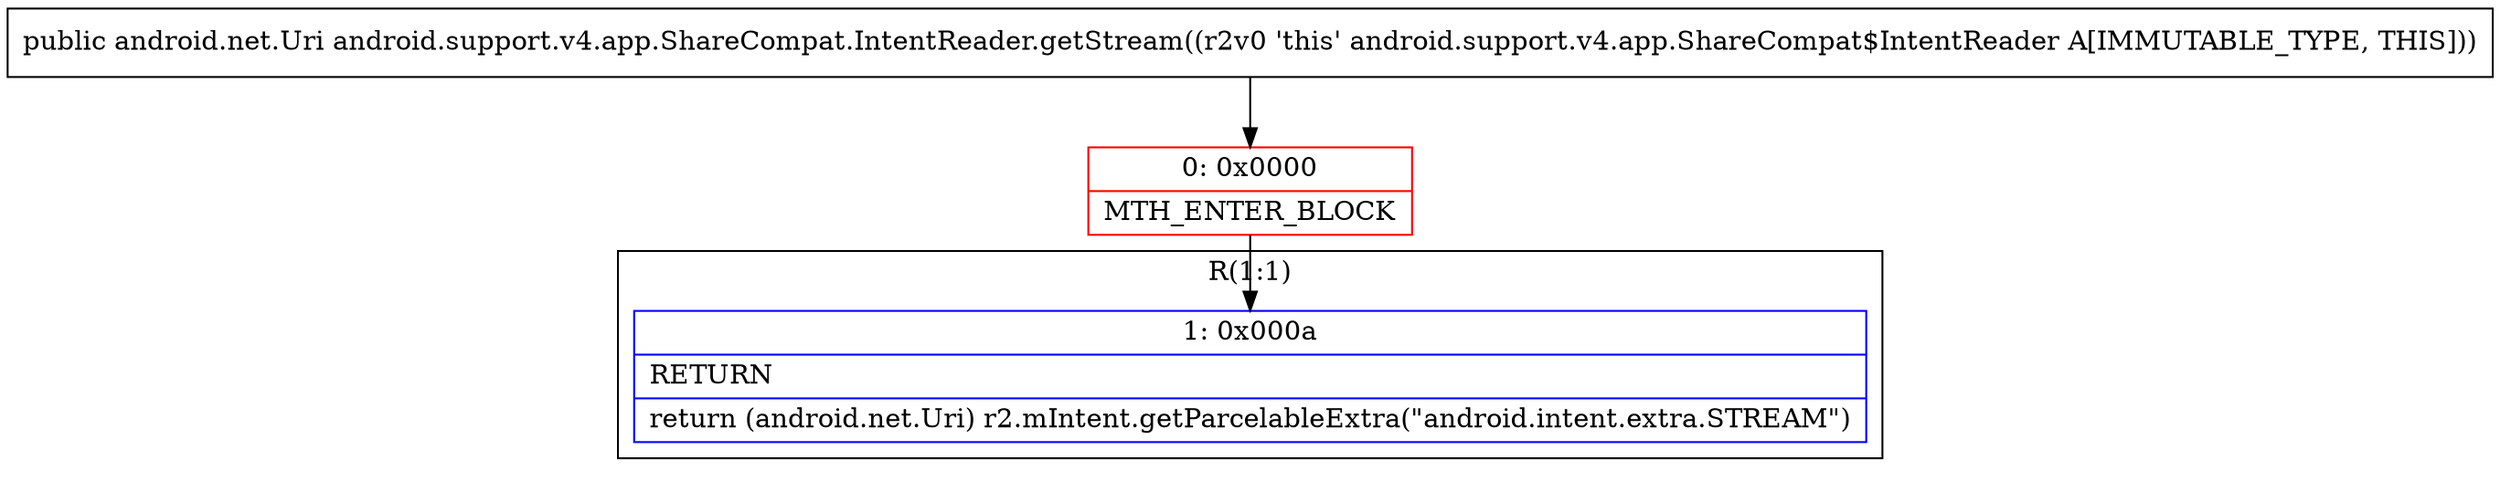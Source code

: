 digraph "CFG forandroid.support.v4.app.ShareCompat.IntentReader.getStream()Landroid\/net\/Uri;" {
subgraph cluster_Region_826234735 {
label = "R(1:1)";
node [shape=record,color=blue];
Node_1 [shape=record,label="{1\:\ 0x000a|RETURN\l|return (android.net.Uri) r2.mIntent.getParcelableExtra(\"android.intent.extra.STREAM\")\l}"];
}
Node_0 [shape=record,color=red,label="{0\:\ 0x0000|MTH_ENTER_BLOCK\l}"];
MethodNode[shape=record,label="{public android.net.Uri android.support.v4.app.ShareCompat.IntentReader.getStream((r2v0 'this' android.support.v4.app.ShareCompat$IntentReader A[IMMUTABLE_TYPE, THIS])) }"];
MethodNode -> Node_0;
Node_0 -> Node_1;
}

